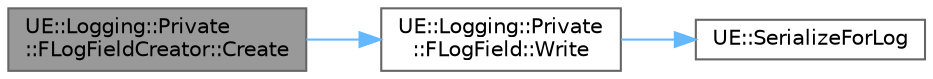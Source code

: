 digraph "UE::Logging::Private::FLogFieldCreator::Create"
{
 // INTERACTIVE_SVG=YES
 // LATEX_PDF_SIZE
  bgcolor="transparent";
  edge [fontname=Helvetica,fontsize=10,labelfontname=Helvetica,labelfontsize=10];
  node [fontname=Helvetica,fontsize=10,shape=box,height=0.2,width=0.4];
  rankdir="LR";
  Node1 [id="Node000001",label="UE::Logging::Private\l::FLogFieldCreator::Create",height=0.2,width=0.4,color="gray40", fillcolor="grey60", style="filled", fontcolor="black",tooltip=" "];
  Node1 -> Node2 [id="edge1_Node000001_Node000002",color="steelblue1",style="solid",tooltip=" "];
  Node2 [id="Node000002",label="UE::Logging::Private\l::FLogField::Write",height=0.2,width=0.4,color="grey40", fillcolor="white", style="filled",URL="$d2/dc9/structUE_1_1Logging_1_1Private_1_1FLogField.html#a4adc478f5b8378001dbb43acce617f76",tooltip=" "];
  Node2 -> Node3 [id="edge2_Node000002_Node000003",color="steelblue1",style="solid",tooltip=" "];
  Node3 [id="Node000003",label="UE::SerializeForLog",height=0.2,width=0.4,color="grey40", fillcolor="white", style="filled",URL="$da/d75/namespaceUE.html#a2b200f226c0f45b4fadb4f4cccb24172",tooltip="Serializes the value to be used in a log message."];
}
